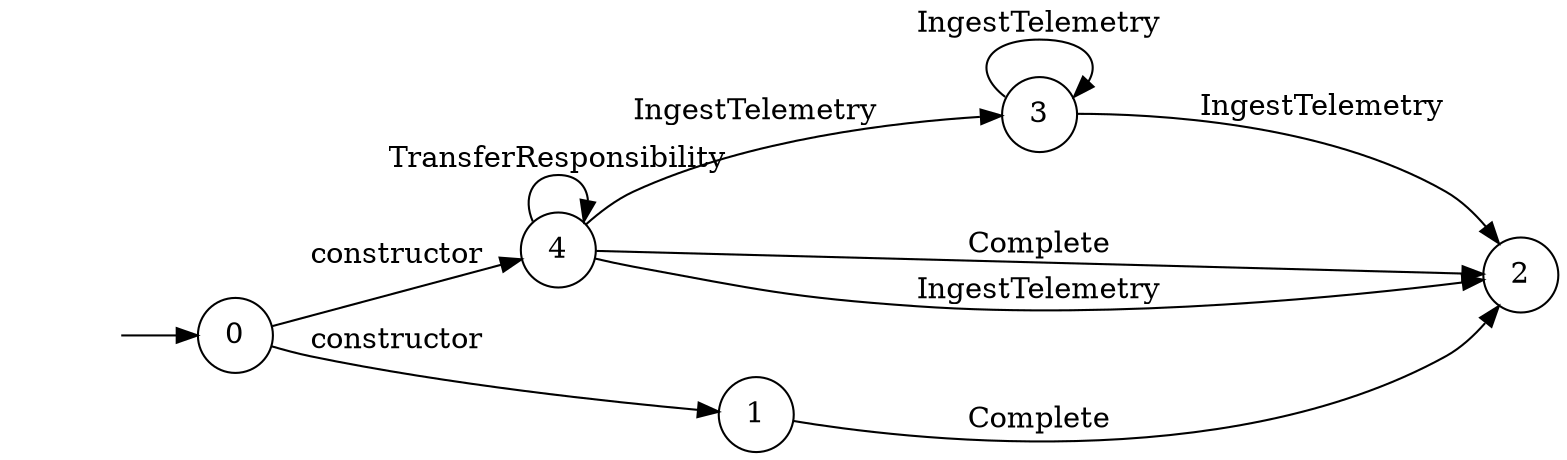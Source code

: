 digraph "Dapp-Automata-data/fuzzer/testnetdata-model-rq1-fix/RefrigeratedTransportation/contractorplus" {
	graph [rankdir=LR]
	"" [label="" shape=plaintext]
	4 [label=4 shape=circle]
	3 [label=3 shape=circle]
	0 [label=0 shape=circle]
	2 [label=2 shape=circle]
	1 [label=1 shape=circle]
	"" -> 0 [label=""]
	0 -> 4 [label=constructor]
	0 -> 1 [label=constructor]
	1 -> 2 [label=Complete]
	3 -> 2 [label=IngestTelemetry]
	3 -> 3 [label=IngestTelemetry]
	4 -> 2 [label=Complete]
	4 -> 2 [label=IngestTelemetry]
	4 -> 3 [label=IngestTelemetry]
	4 -> 4 [label=TransferResponsibility]
}
